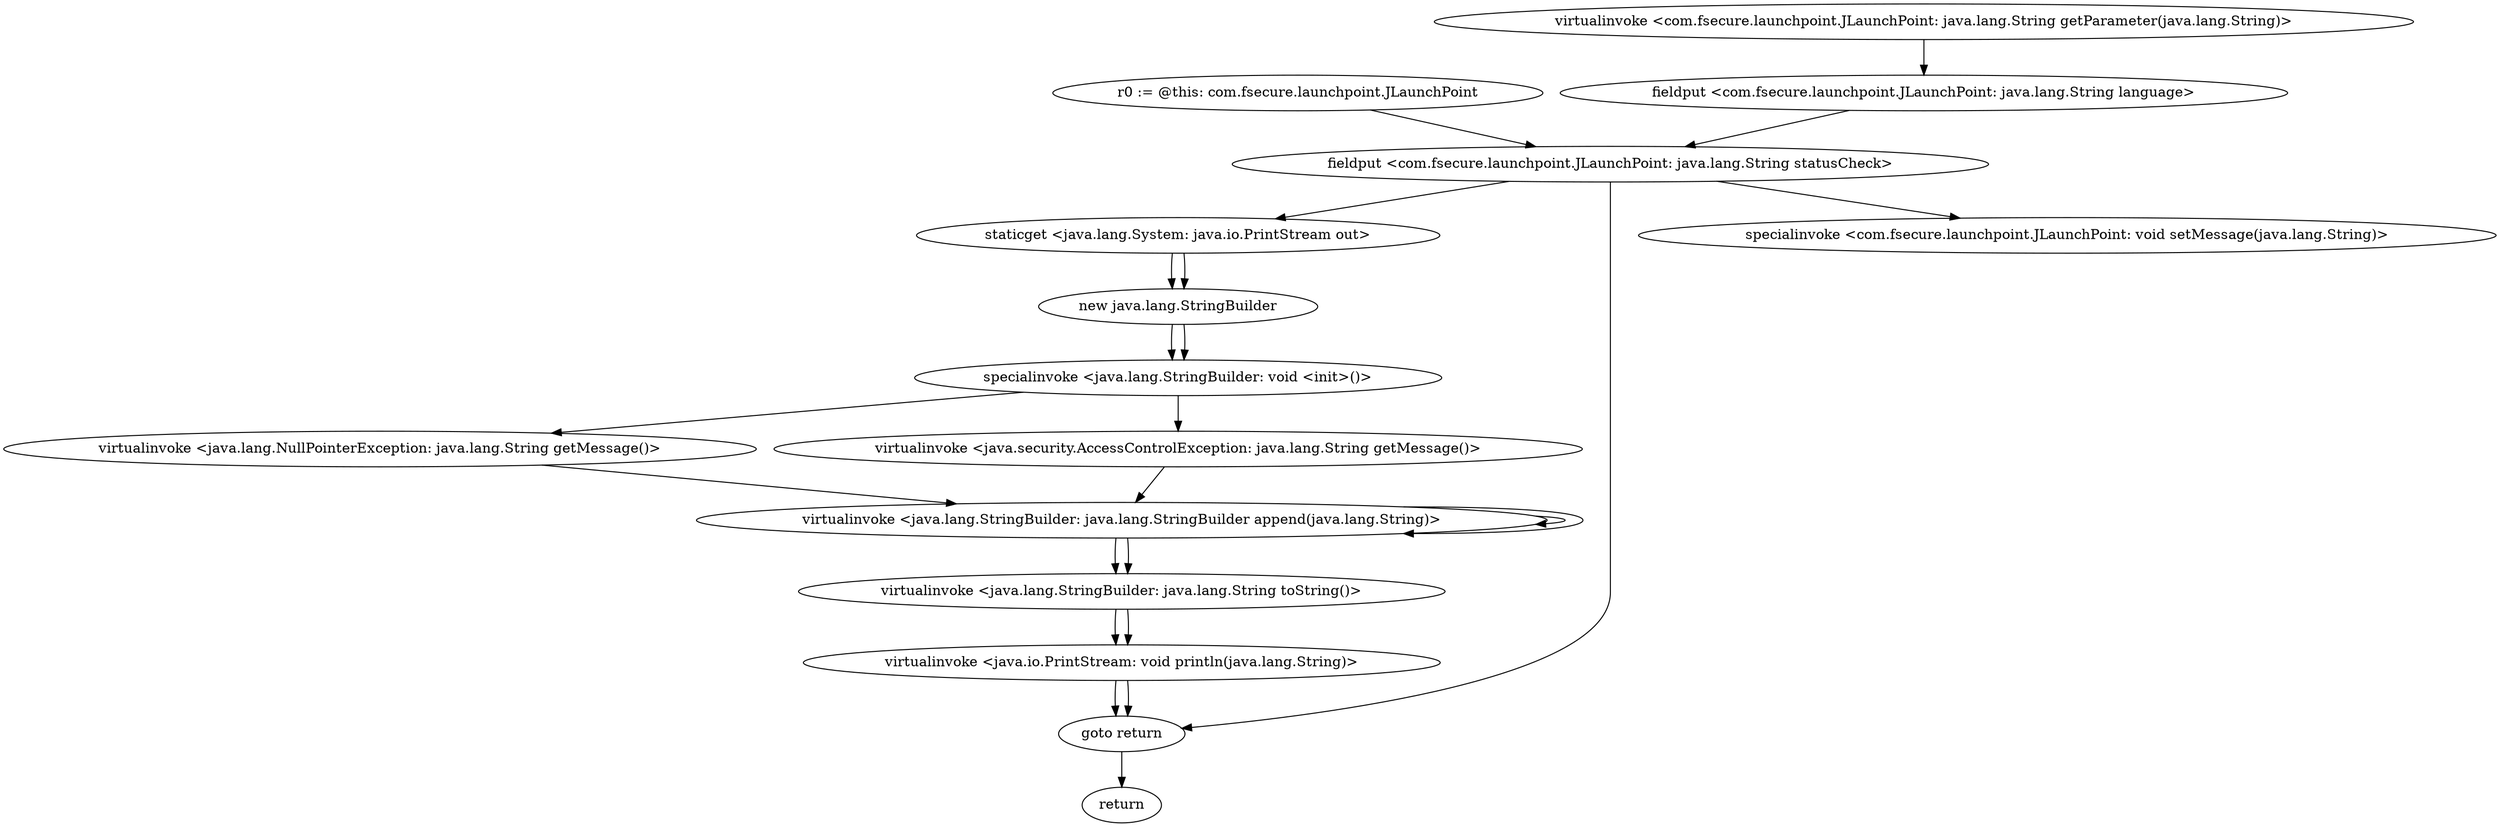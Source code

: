 digraph "" {
"r0 := @this: com.fsecure.launchpoint.JLaunchPoint"->"fieldput <com.fsecure.launchpoint.JLaunchPoint: java.lang.String statusCheck>";
 "fieldput <com.fsecure.launchpoint.JLaunchPoint: java.lang.String statusCheck>"->"staticget <java.lang.System: java.io.PrintStream out>";
 "staticget <java.lang.System: java.io.PrintStream out>"->"new java.lang.StringBuilder";
 "new java.lang.StringBuilder"->"specialinvoke <java.lang.StringBuilder: void <init>()>";
 "specialinvoke <java.lang.StringBuilder: void <init>()>"->"virtualinvoke <java.lang.NullPointerException: java.lang.String getMessage()>";
 "virtualinvoke <java.lang.NullPointerException: java.lang.String getMessage()>"->"virtualinvoke <java.lang.StringBuilder: java.lang.StringBuilder append(java.lang.String)>";
 "virtualinvoke <java.lang.StringBuilder: java.lang.StringBuilder append(java.lang.String)>"->"virtualinvoke <java.lang.StringBuilder: java.lang.StringBuilder append(java.lang.String)>";
 "virtualinvoke <java.lang.StringBuilder: java.lang.StringBuilder append(java.lang.String)>"->"virtualinvoke <java.lang.StringBuilder: java.lang.String toString()>";
 "virtualinvoke <java.lang.StringBuilder: java.lang.String toString()>"->"virtualinvoke <java.io.PrintStream: void println(java.lang.String)>";
 "virtualinvoke <java.io.PrintStream: void println(java.lang.String)>"->"goto return";
 "goto return"->"return";
"staticget <java.lang.System: java.io.PrintStream out>";
 "staticget <java.lang.System: java.io.PrintStream out>"->"new java.lang.StringBuilder";
 "new java.lang.StringBuilder"->"specialinvoke <java.lang.StringBuilder: void <init>()>";
 "specialinvoke <java.lang.StringBuilder: void <init>()>"->"virtualinvoke <java.security.AccessControlException: java.lang.String getMessage()>";
 "virtualinvoke <java.security.AccessControlException: java.lang.String getMessage()>"->"virtualinvoke <java.lang.StringBuilder: java.lang.StringBuilder append(java.lang.String)>";
 "virtualinvoke <java.lang.StringBuilder: java.lang.StringBuilder append(java.lang.String)>"->"virtualinvoke <java.lang.StringBuilder: java.lang.StringBuilder append(java.lang.String)>";
 "virtualinvoke <java.lang.StringBuilder: java.lang.StringBuilder append(java.lang.String)>"->"virtualinvoke <java.lang.StringBuilder: java.lang.String toString()>";
 "virtualinvoke <java.lang.StringBuilder: java.lang.String toString()>"->"virtualinvoke <java.io.PrintStream: void println(java.lang.String)>";
 "virtualinvoke <java.io.PrintStream: void println(java.lang.String)>"->"goto return";
"fieldput <com.fsecure.launchpoint.JLaunchPoint: java.lang.String statusCheck>";
 "fieldput <com.fsecure.launchpoint.JLaunchPoint: java.lang.String statusCheck>"->"specialinvoke <com.fsecure.launchpoint.JLaunchPoint: void setMessage(java.lang.String)>";
"virtualinvoke <com.fsecure.launchpoint.JLaunchPoint: java.lang.String getParameter(java.lang.String)>";
 "virtualinvoke <com.fsecure.launchpoint.JLaunchPoint: java.lang.String getParameter(java.lang.String)>"->"fieldput <com.fsecure.launchpoint.JLaunchPoint: java.lang.String language>";
 "fieldput <com.fsecure.launchpoint.JLaunchPoint: java.lang.String language>"->"fieldput <com.fsecure.launchpoint.JLaunchPoint: java.lang.String statusCheck>";
 "fieldput <com.fsecure.launchpoint.JLaunchPoint: java.lang.String statusCheck>"->"goto return";
}
